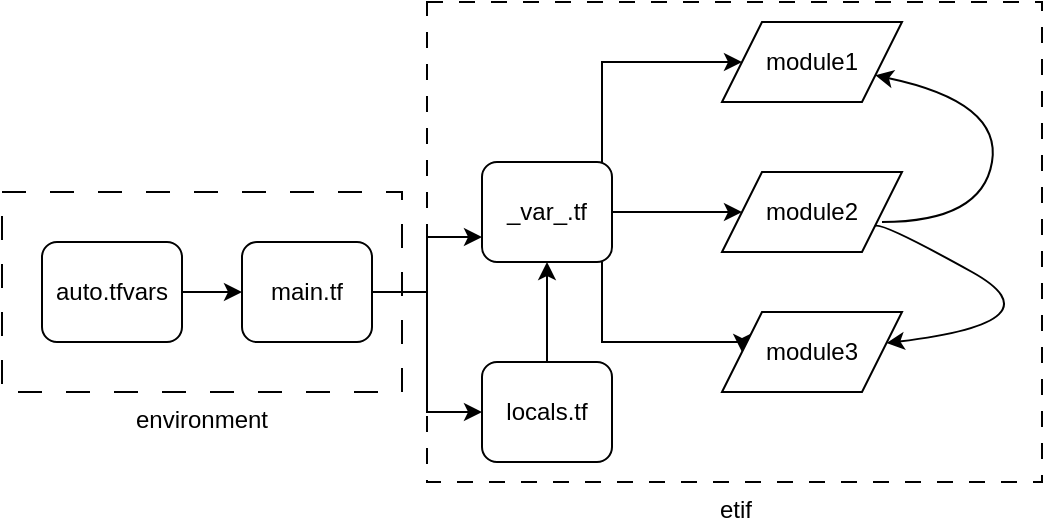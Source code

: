 <mxfile version="22.1.18" type="github">
  <diagram name="Page-1" id="2YBvvXClWsGukQMizWep">
    <mxGraphModel dx="1050" dy="522" grid="1" gridSize="10" guides="1" tooltips="1" connect="1" arrows="1" fold="1" page="1" pageScale="1" pageWidth="850" pageHeight="1100" math="0" shadow="0">
      <root>
        <mxCell id="0" />
        <mxCell id="1" parent="0" />
        <mxCell id="k_CAlymVmEuhgNOBEL12-22" value="etif" style="rounded=0;whiteSpace=wrap;html=1;fillColor=none;dashed=1;dashPattern=8 8;labelPosition=center;verticalLabelPosition=bottom;align=center;verticalAlign=top;" vertex="1" parent="1">
          <mxGeometry x="332.5" y="120" width="307.5" height="240" as="geometry" />
        </mxCell>
        <mxCell id="k_CAlymVmEuhgNOBEL12-4" value="environment" style="rounded=0;whiteSpace=wrap;html=1;fillColor=none;dashed=1;dashPattern=12 12;align=center;labelPosition=center;verticalLabelPosition=bottom;verticalAlign=top;" vertex="1" parent="1">
          <mxGeometry x="120" y="215" width="200" height="100" as="geometry" />
        </mxCell>
        <mxCell id="k_CAlymVmEuhgNOBEL12-3" value="" style="edgeStyle=orthogonalEdgeStyle;rounded=0;orthogonalLoop=1;jettySize=auto;html=1;" edge="1" parent="1" source="k_CAlymVmEuhgNOBEL12-1" target="k_CAlymVmEuhgNOBEL12-2">
          <mxGeometry relative="1" as="geometry" />
        </mxCell>
        <mxCell id="k_CAlymVmEuhgNOBEL12-1" value="auto.tfvars" style="rounded=1;whiteSpace=wrap;html=1;" vertex="1" parent="1">
          <mxGeometry x="140" y="240" width="70" height="50" as="geometry" />
        </mxCell>
        <mxCell id="k_CAlymVmEuhgNOBEL12-7" style="edgeStyle=orthogonalEdgeStyle;rounded=0;orthogonalLoop=1;jettySize=auto;html=1;entryX=0;entryY=0.5;entryDx=0;entryDy=0;" edge="1" parent="1" source="k_CAlymVmEuhgNOBEL12-2" target="k_CAlymVmEuhgNOBEL12-6">
          <mxGeometry relative="1" as="geometry" />
        </mxCell>
        <mxCell id="k_CAlymVmEuhgNOBEL12-8" style="edgeStyle=orthogonalEdgeStyle;rounded=0;orthogonalLoop=1;jettySize=auto;html=1;entryX=0;entryY=0.75;entryDx=0;entryDy=0;" edge="1" parent="1" source="k_CAlymVmEuhgNOBEL12-2" target="k_CAlymVmEuhgNOBEL12-5">
          <mxGeometry relative="1" as="geometry" />
        </mxCell>
        <mxCell id="k_CAlymVmEuhgNOBEL12-2" value="main.tf" style="rounded=1;whiteSpace=wrap;html=1;" vertex="1" parent="1">
          <mxGeometry x="240" y="240" width="65" height="50" as="geometry" />
        </mxCell>
        <mxCell id="k_CAlymVmEuhgNOBEL12-14" style="edgeStyle=orthogonalEdgeStyle;rounded=0;orthogonalLoop=1;jettySize=auto;html=1;entryX=0;entryY=0.5;entryDx=0;entryDy=0;" edge="1" parent="1" source="k_CAlymVmEuhgNOBEL12-5" target="k_CAlymVmEuhgNOBEL12-11">
          <mxGeometry relative="1" as="geometry" />
        </mxCell>
        <mxCell id="k_CAlymVmEuhgNOBEL12-16" style="edgeStyle=orthogonalEdgeStyle;rounded=0;orthogonalLoop=1;jettySize=auto;html=1;entryX=0;entryY=0.5;entryDx=0;entryDy=0;" edge="1" parent="1" source="k_CAlymVmEuhgNOBEL12-5" target="k_CAlymVmEuhgNOBEL12-12">
          <mxGeometry relative="1" as="geometry">
            <Array as="points">
              <mxPoint x="420" y="290" />
              <mxPoint x="490" y="290" />
            </Array>
          </mxGeometry>
        </mxCell>
        <mxCell id="k_CAlymVmEuhgNOBEL12-17" style="edgeStyle=orthogonalEdgeStyle;rounded=0;orthogonalLoop=1;jettySize=auto;html=1;entryX=0;entryY=0.5;entryDx=0;entryDy=0;" edge="1" parent="1" source="k_CAlymVmEuhgNOBEL12-5" target="k_CAlymVmEuhgNOBEL12-10">
          <mxGeometry relative="1" as="geometry">
            <Array as="points">
              <mxPoint x="420" y="150" />
            </Array>
          </mxGeometry>
        </mxCell>
        <mxCell id="k_CAlymVmEuhgNOBEL12-5" value="_var_.tf" style="rounded=1;whiteSpace=wrap;html=1;" vertex="1" parent="1">
          <mxGeometry x="360" y="200" width="65" height="50" as="geometry" />
        </mxCell>
        <mxCell id="k_CAlymVmEuhgNOBEL12-9" value="" style="edgeStyle=orthogonalEdgeStyle;rounded=0;orthogonalLoop=1;jettySize=auto;html=1;" edge="1" parent="1" source="k_CAlymVmEuhgNOBEL12-6" target="k_CAlymVmEuhgNOBEL12-5">
          <mxGeometry relative="1" as="geometry" />
        </mxCell>
        <mxCell id="k_CAlymVmEuhgNOBEL12-6" value="locals.tf" style="rounded=1;whiteSpace=wrap;html=1;" vertex="1" parent="1">
          <mxGeometry x="360" y="300" width="65" height="50" as="geometry" />
        </mxCell>
        <mxCell id="k_CAlymVmEuhgNOBEL12-10" value="module1" style="shape=parallelogram;perimeter=parallelogramPerimeter;whiteSpace=wrap;html=1;fixedSize=1;" vertex="1" parent="1">
          <mxGeometry x="480" y="130" width="90" height="40" as="geometry" />
        </mxCell>
        <mxCell id="k_CAlymVmEuhgNOBEL12-11" value="module2" style="shape=parallelogram;perimeter=parallelogramPerimeter;whiteSpace=wrap;html=1;fixedSize=1;" vertex="1" parent="1">
          <mxGeometry x="480" y="205" width="90" height="40" as="geometry" />
        </mxCell>
        <mxCell id="k_CAlymVmEuhgNOBEL12-12" value="module3" style="shape=parallelogram;perimeter=parallelogramPerimeter;whiteSpace=wrap;html=1;fixedSize=1;" vertex="1" parent="1">
          <mxGeometry x="480" y="275" width="90" height="40" as="geometry" />
        </mxCell>
        <mxCell id="k_CAlymVmEuhgNOBEL12-20" value="" style="curved=1;endArrow=classic;html=1;rounded=0;" edge="1" parent="1" target="k_CAlymVmEuhgNOBEL12-10">
          <mxGeometry width="50" height="50" relative="1" as="geometry">
            <mxPoint x="560" y="230" as="sourcePoint" />
            <mxPoint x="610" y="180" as="targetPoint" />
            <Array as="points">
              <mxPoint x="610" y="230" />
              <mxPoint x="620" y="170" />
            </Array>
          </mxGeometry>
        </mxCell>
        <mxCell id="k_CAlymVmEuhgNOBEL12-21" value="" style="curved=1;endArrow=classic;html=1;rounded=0;exitX=1;exitY=0.75;exitDx=0;exitDy=0;" edge="1" parent="1" source="k_CAlymVmEuhgNOBEL12-11" target="k_CAlymVmEuhgNOBEL12-12">
          <mxGeometry width="50" height="50" relative="1" as="geometry">
            <mxPoint x="630" y="350" as="sourcePoint" />
            <mxPoint x="590" y="365" as="targetPoint" />
            <Array as="points">
              <mxPoint x="560" y="230" />
              <mxPoint x="650" y="280" />
            </Array>
          </mxGeometry>
        </mxCell>
      </root>
    </mxGraphModel>
  </diagram>
</mxfile>
